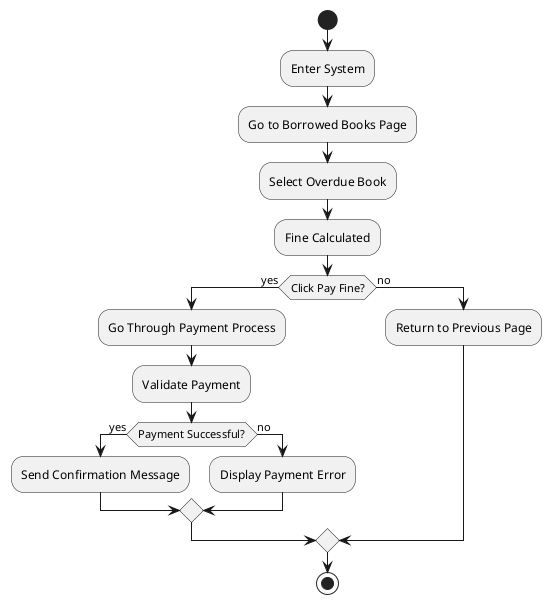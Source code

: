 @startuml
start
:Enter System;
:Go to Borrowed Books Page;
:Select Overdue Book;
:Fine Calculated;

if (Click Pay Fine?) then (yes)
  :Go Through Payment Process;
  :Validate Payment;
  if (Payment Successful?) then (yes)
    :Send Confirmation Message;
  else (no)
    :Display Payment Error;
  endif
else (no)
  :Return to Previous Page;
endif
stop
@enduml
